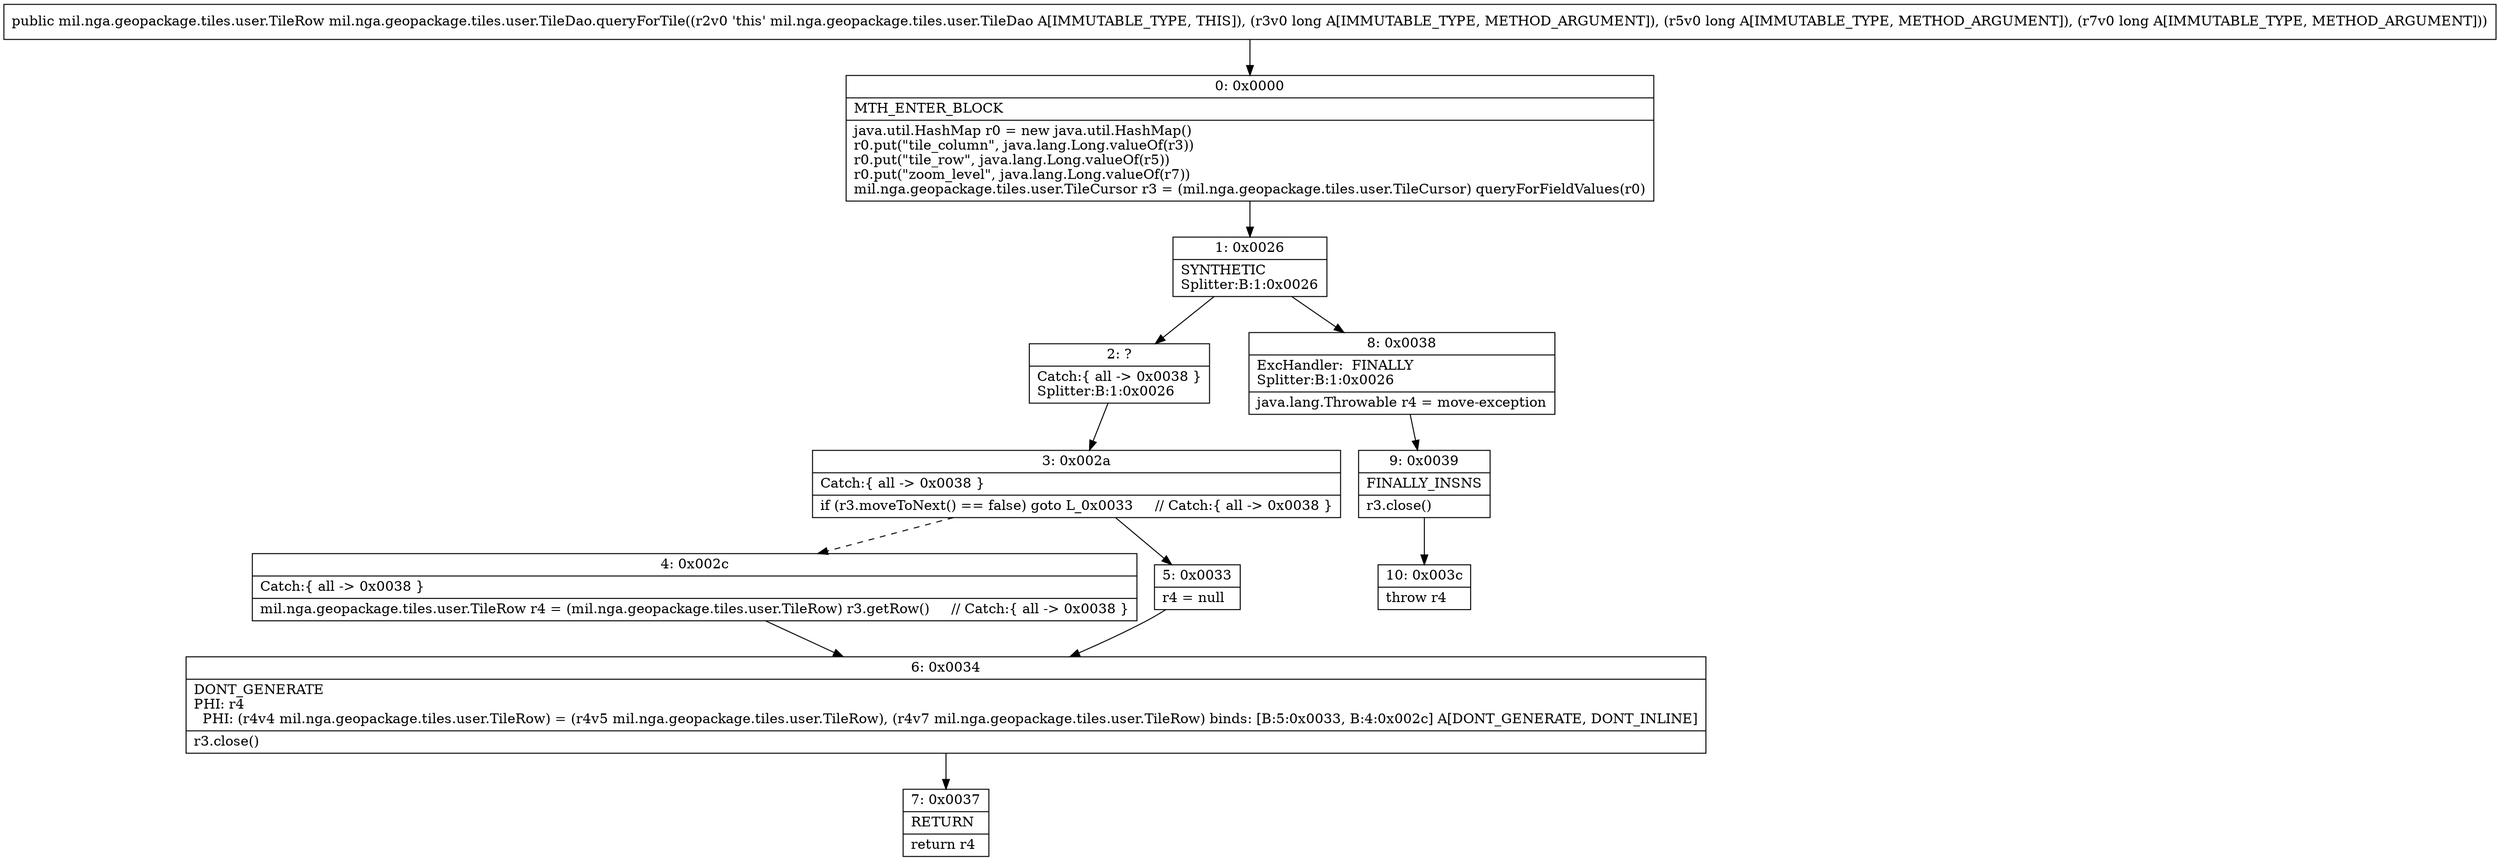 digraph "CFG formil.nga.geopackage.tiles.user.TileDao.queryForTile(JJJ)Lmil\/nga\/geopackage\/tiles\/user\/TileRow;" {
Node_0 [shape=record,label="{0\:\ 0x0000|MTH_ENTER_BLOCK\l|java.util.HashMap r0 = new java.util.HashMap()\lr0.put(\"tile_column\", java.lang.Long.valueOf(r3))\lr0.put(\"tile_row\", java.lang.Long.valueOf(r5))\lr0.put(\"zoom_level\", java.lang.Long.valueOf(r7))\lmil.nga.geopackage.tiles.user.TileCursor r3 = (mil.nga.geopackage.tiles.user.TileCursor) queryForFieldValues(r0)\l}"];
Node_1 [shape=record,label="{1\:\ 0x0026|SYNTHETIC\lSplitter:B:1:0x0026\l}"];
Node_2 [shape=record,label="{2\:\ ?|Catch:\{ all \-\> 0x0038 \}\lSplitter:B:1:0x0026\l}"];
Node_3 [shape=record,label="{3\:\ 0x002a|Catch:\{ all \-\> 0x0038 \}\l|if (r3.moveToNext() == false) goto L_0x0033     \/\/ Catch:\{ all \-\> 0x0038 \}\l}"];
Node_4 [shape=record,label="{4\:\ 0x002c|Catch:\{ all \-\> 0x0038 \}\l|mil.nga.geopackage.tiles.user.TileRow r4 = (mil.nga.geopackage.tiles.user.TileRow) r3.getRow()     \/\/ Catch:\{ all \-\> 0x0038 \}\l}"];
Node_5 [shape=record,label="{5\:\ 0x0033|r4 = null\l}"];
Node_6 [shape=record,label="{6\:\ 0x0034|DONT_GENERATE\lPHI: r4 \l  PHI: (r4v4 mil.nga.geopackage.tiles.user.TileRow) = (r4v5 mil.nga.geopackage.tiles.user.TileRow), (r4v7 mil.nga.geopackage.tiles.user.TileRow) binds: [B:5:0x0033, B:4:0x002c] A[DONT_GENERATE, DONT_INLINE]\l|r3.close()\l}"];
Node_7 [shape=record,label="{7\:\ 0x0037|RETURN\l|return r4\l}"];
Node_8 [shape=record,label="{8\:\ 0x0038|ExcHandler:  FINALLY\lSplitter:B:1:0x0026\l|java.lang.Throwable r4 = move\-exception\l}"];
Node_9 [shape=record,label="{9\:\ 0x0039|FINALLY_INSNS\l|r3.close()\l}"];
Node_10 [shape=record,label="{10\:\ 0x003c|throw r4\l}"];
MethodNode[shape=record,label="{public mil.nga.geopackage.tiles.user.TileRow mil.nga.geopackage.tiles.user.TileDao.queryForTile((r2v0 'this' mil.nga.geopackage.tiles.user.TileDao A[IMMUTABLE_TYPE, THIS]), (r3v0 long A[IMMUTABLE_TYPE, METHOD_ARGUMENT]), (r5v0 long A[IMMUTABLE_TYPE, METHOD_ARGUMENT]), (r7v0 long A[IMMUTABLE_TYPE, METHOD_ARGUMENT])) }"];
MethodNode -> Node_0;
Node_0 -> Node_1;
Node_1 -> Node_2;
Node_1 -> Node_8;
Node_2 -> Node_3;
Node_3 -> Node_4[style=dashed];
Node_3 -> Node_5;
Node_4 -> Node_6;
Node_5 -> Node_6;
Node_6 -> Node_7;
Node_8 -> Node_9;
Node_9 -> Node_10;
}

